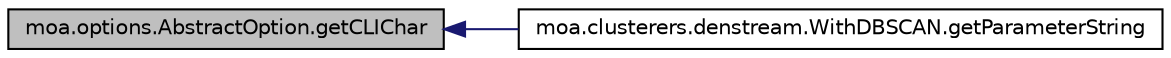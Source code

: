 digraph G
{
  edge [fontname="Helvetica",fontsize="10",labelfontname="Helvetica",labelfontsize="10"];
  node [fontname="Helvetica",fontsize="10",shape=record];
  rankdir=LR;
  Node1 [label="moa.options.AbstractOption.getCLIChar",height=0.2,width=0.4,color="black", fillcolor="grey75", style="filled" fontcolor="black"];
  Node1 -> Node2 [dir=back,color="midnightblue",fontsize="10",style="solid",fontname="Helvetica"];
  Node2 [label="moa.clusterers.denstream.WithDBSCAN.getParameterString",height=0.2,width=0.4,color="black", fillcolor="white", style="filled",URL="$classmoa_1_1clusterers_1_1denstream_1_1WithDBSCAN.html#aa88bd2d7962803185bbf260471126e1b"];
}
